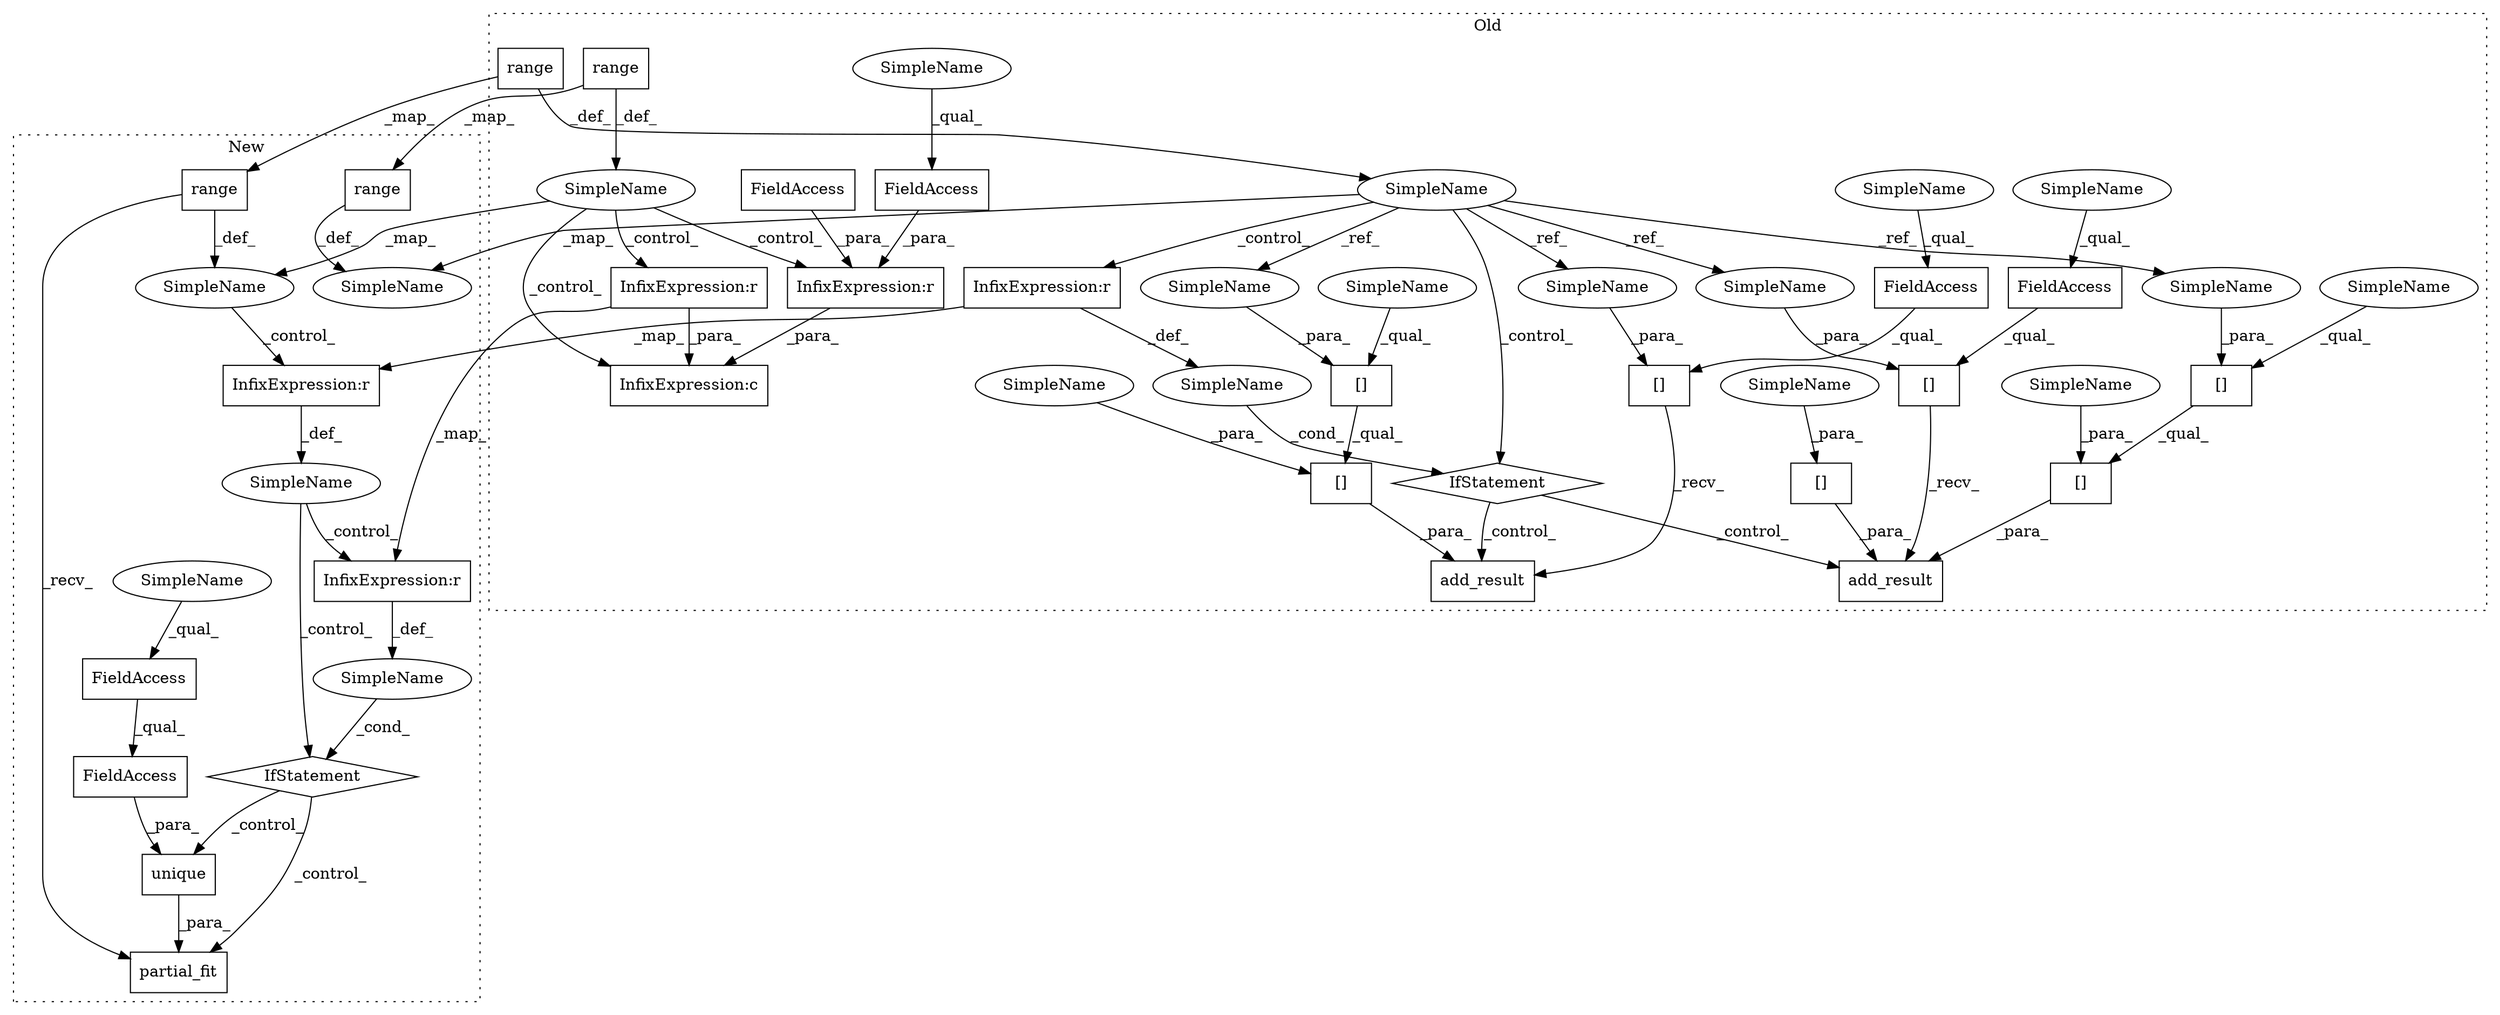 digraph G {
subgraph cluster0 {
1 [label="add_result" a="32" s="5778,5820" l="11,1" shape="box"];
3 [label="SimpleName" a="42" s="5261" l="1" shape="ellipse"];
5 [label="InfixExpression:r" a="27" s="5464" l="4" shape="box"];
7 [label="[]" a="2" s="5804,5819" l="14,1" shape="box"];
9 [label="range" a="32" s="5265,5284" l="6,1" shape="box"];
11 [label="[]" a="2" s="5747,5776" l="28,1" shape="box"];
12 [label="SimpleName" a="42" s="" l="" shape="ellipse"];
13 [label="add_result" a="32" s="5879,5921" l="11,1" shape="box"];
14 [label="[]" a="2" s="5845,5877" l="31,1" shape="box"];
16 [label="FieldAccess" a="22" s="5747" l="27" shape="box"];
17 [label="[]" a="2" s="5890,5903" l="12,1" shape="box"];
19 [label="FieldAccess" a="22" s="5845" l="30" shape="box"];
20 [label="[]" a="2" s="5905,5920" l="14,1" shape="box"];
21 [label="FieldAccess" a="22" s="3221" l="15" shape="box"];
22 [label="[]" a="2" s="5905,5917" l="11,1" shape="box"];
23 [label="InfixExpression:r" a="27" s="3236" l="4" shape="box"];
24 [label="[]" a="2" s="5804,5816" l="11,1" shape="box"];
25 [label="range" a="32" s="3133,3152" l="6,1" shape="box"];
27 [label="InfixExpression:c" a="27" s="3216" l="4" shape="box"];
29 [label="InfixExpression:r" a="27" s="3191" l="4" shape="box"];
30 [label="FieldAccess" a="22" s="3240" l="33" shape="box"];
31 [label="SimpleName" a="42" s="3129" l="1" shape="ellipse"];
33 [label="IfStatement" a="25" s="5445,5492" l="4,2" shape="diamond"];
37 [label="SimpleName" a="42" s="5919" l="1" shape="ellipse"];
38 [label="SimpleName" a="42" s="5902" l="1" shape="ellipse"];
39 [label="SimpleName" a="42" s="5818" l="1" shape="ellipse"];
40 [label="SimpleName" a="42" s="5916" l="1" shape="ellipse"];
41 [label="SimpleName" a="42" s="5876" l="1" shape="ellipse"];
42 [label="SimpleName" a="42" s="5775" l="1" shape="ellipse"];
43 [label="SimpleName" a="42" s="5815" l="1" shape="ellipse"];
44 [label="SimpleName" a="42" s="3221" l="4" shape="ellipse"];
45 [label="SimpleName" a="42" s="5747" l="4" shape="ellipse"];
46 [label="SimpleName" a="42" s="5845" l="4" shape="ellipse"];
47 [label="SimpleName" a="42" s="5905" l="10" shape="ellipse"];
48 [label="SimpleName" a="42" s="5804" l="10" shape="ellipse"];
label = "Old";
style="dotted";
}
subgraph cluster1 {
2 [label="unique" a="32" s="3463,3495" l="7,1" shape="box"];
4 [label="SimpleName" a="42" s="5408" l="1" shape="ellipse"];
6 [label="InfixExpression:r" a="27" s="3211" l="4" shape="box"];
8 [label="partial_fit" a="32" s="3447,3496" l="12,1" shape="box"];
10 [label="range" a="32" s="3154,3173" l="6,1" shape="box"];
15 [label="FieldAccess" a="22" s="3470" l="25" shape="box"];
18 [label="FieldAccess" a="22" s="3470" l="11" shape="box"];
26 [label="range" a="32" s="5412,5431" l="6,1" shape="box"];
28 [label="InfixExpression:r" a="27" s="3372" l="4" shape="box"];
32 [label="SimpleName" a="42" s="3150" l="1" shape="ellipse"];
34 [label="IfStatement" a="25" s="3353,3413" l="4,2" shape="diamond"];
35 [label="SimpleName" a="42" s="" l="" shape="ellipse"];
36 [label="SimpleName" a="42" s="" l="" shape="ellipse"];
49 [label="SimpleName" a="42" s="3470" l="4" shape="ellipse"];
label = "New";
style="dotted";
}
2 -> 8 [label="_para_"];
3 -> 43 [label="_ref_"];
3 -> 33 [label="_control_"];
3 -> 40 [label="_ref_"];
3 -> 5 [label="_control_"];
3 -> 42 [label="_ref_"];
3 -> 4 [label="_map_"];
3 -> 41 [label="_ref_"];
5 -> 12 [label="_def_"];
5 -> 6 [label="_map_"];
6 -> 35 [label="_def_"];
7 -> 1 [label="_para_"];
9 -> 10 [label="_map_"];
9 -> 3 [label="_def_"];
10 -> 32 [label="_def_"];
10 -> 8 [label="_recv_"];
11 -> 1 [label="_recv_"];
12 -> 33 [label="_cond_"];
14 -> 13 [label="_recv_"];
15 -> 2 [label="_para_"];
16 -> 11 [label="_qual_"];
17 -> 13 [label="_para_"];
18 -> 15 [label="_qual_"];
19 -> 14 [label="_qual_"];
20 -> 13 [label="_para_"];
21 -> 23 [label="_para_"];
22 -> 20 [label="_qual_"];
23 -> 27 [label="_para_"];
24 -> 7 [label="_qual_"];
25 -> 26 [label="_map_"];
25 -> 31 [label="_def_"];
26 -> 4 [label="_def_"];
28 -> 36 [label="_def_"];
29 -> 27 [label="_para_"];
29 -> 28 [label="_map_"];
30 -> 23 [label="_para_"];
31 -> 27 [label="_control_"];
31 -> 32 [label="_map_"];
31 -> 23 [label="_control_"];
31 -> 29 [label="_control_"];
32 -> 6 [label="_control_"];
33 -> 1 [label="_control_"];
33 -> 13 [label="_control_"];
34 -> 2 [label="_control_"];
34 -> 8 [label="_control_"];
35 -> 34 [label="_control_"];
35 -> 28 [label="_control_"];
36 -> 34 [label="_cond_"];
37 -> 20 [label="_para_"];
38 -> 17 [label="_para_"];
39 -> 7 [label="_para_"];
40 -> 22 [label="_para_"];
41 -> 14 [label="_para_"];
42 -> 11 [label="_para_"];
43 -> 24 [label="_para_"];
44 -> 21 [label="_qual_"];
45 -> 16 [label="_qual_"];
46 -> 19 [label="_qual_"];
47 -> 22 [label="_qual_"];
48 -> 24 [label="_qual_"];
49 -> 18 [label="_qual_"];
}